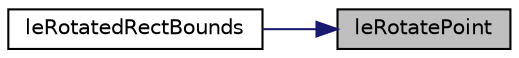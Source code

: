 digraph "leRotatePoint"
{
 // LATEX_PDF_SIZE
  edge [fontname="Helvetica",fontsize="10",labelfontname="Helvetica",labelfontsize="10"];
  node [fontname="Helvetica",fontsize="10",shape=record];
  rankdir="RL";
  Node1 [label="leRotatePoint",height=0.2,width=0.4,color="black", fillcolor="grey75", style="filled", fontcolor="black",tooltip="Rotates point."];
  Node1 -> Node2 [dir="back",color="midnightblue",fontsize="10",style="solid",fontname="Helvetica"];
  Node2 [label="leRotatedRectBounds",height=0.2,width=0.4,color="black", fillcolor="white", style="filled",URL="$legato__math_8h.html#a2b7886da5819285631f560dd10defab0",tooltip="Calculate bounding rectangle."];
}
